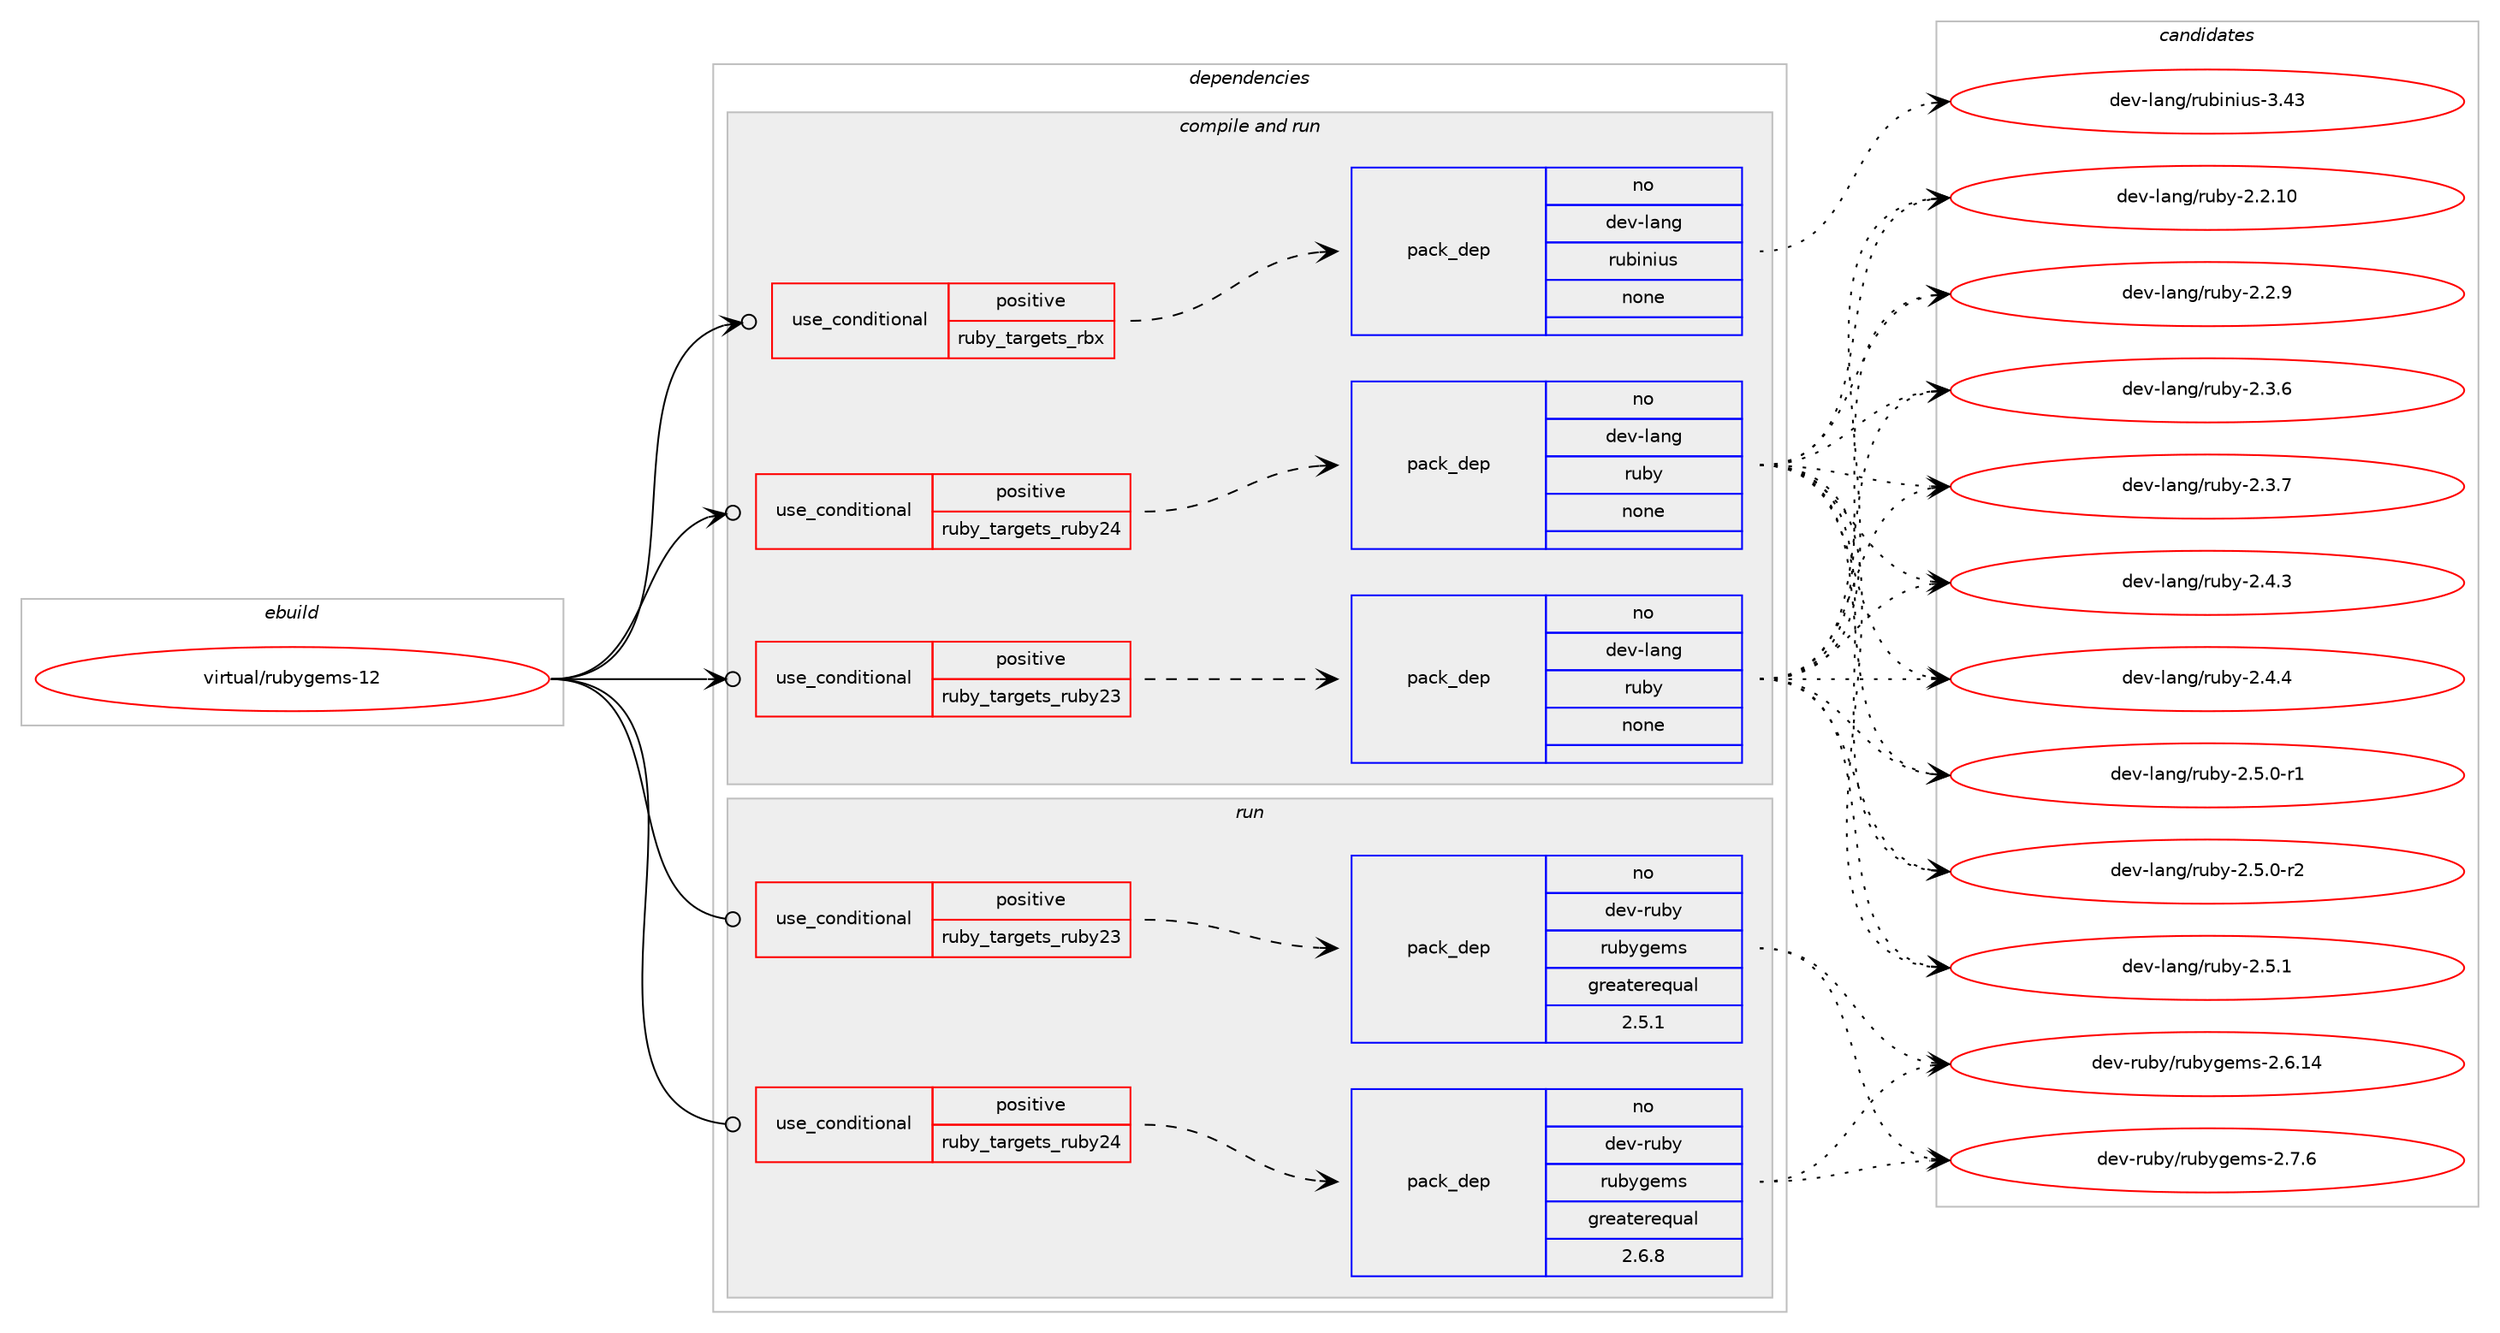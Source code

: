 digraph prolog {

# *************
# Graph options
# *************

newrank=true;
concentrate=true;
compound=true;
graph [rankdir=LR,fontname=Helvetica,fontsize=10,ranksep=1.5];#, ranksep=2.5, nodesep=0.2];
edge  [arrowhead=vee];
node  [fontname=Helvetica,fontsize=10];

# **********
# The ebuild
# **********

subgraph cluster_leftcol {
color=gray;
rank=same;
label=<<i>ebuild</i>>;
id [label="virtual/rubygems-12", color=red, width=4, href="../virtual/rubygems-12.svg"];
}

# ****************
# The dependencies
# ****************

subgraph cluster_midcol {
color=gray;
label=<<i>dependencies</i>>;
subgraph cluster_compile {
fillcolor="#eeeeee";
style=filled;
label=<<i>compile</i>>;
}
subgraph cluster_compileandrun {
fillcolor="#eeeeee";
style=filled;
label=<<i>compile and run</i>>;
subgraph cond798 {
dependency8728 [label=<<TABLE BORDER="0" CELLBORDER="1" CELLSPACING="0" CELLPADDING="4"><TR><TD ROWSPAN="3" CELLPADDING="10">use_conditional</TD></TR><TR><TD>positive</TD></TR><TR><TD>ruby_targets_rbx</TD></TR></TABLE>>, shape=none, color=red];
subgraph pack7837 {
dependency8729 [label=<<TABLE BORDER="0" CELLBORDER="1" CELLSPACING="0" CELLPADDING="4" WIDTH="220"><TR><TD ROWSPAN="6" CELLPADDING="30">pack_dep</TD></TR><TR><TD WIDTH="110">no</TD></TR><TR><TD>dev-lang</TD></TR><TR><TD>rubinius</TD></TR><TR><TD>none</TD></TR><TR><TD></TD></TR></TABLE>>, shape=none, color=blue];
}
dependency8728:e -> dependency8729:w [weight=20,style="dashed",arrowhead="vee"];
}
id:e -> dependency8728:w [weight=20,style="solid",arrowhead="odotvee"];
subgraph cond799 {
dependency8730 [label=<<TABLE BORDER="0" CELLBORDER="1" CELLSPACING="0" CELLPADDING="4"><TR><TD ROWSPAN="3" CELLPADDING="10">use_conditional</TD></TR><TR><TD>positive</TD></TR><TR><TD>ruby_targets_ruby23</TD></TR></TABLE>>, shape=none, color=red];
subgraph pack7838 {
dependency8731 [label=<<TABLE BORDER="0" CELLBORDER="1" CELLSPACING="0" CELLPADDING="4" WIDTH="220"><TR><TD ROWSPAN="6" CELLPADDING="30">pack_dep</TD></TR><TR><TD WIDTH="110">no</TD></TR><TR><TD>dev-lang</TD></TR><TR><TD>ruby</TD></TR><TR><TD>none</TD></TR><TR><TD></TD></TR></TABLE>>, shape=none, color=blue];
}
dependency8730:e -> dependency8731:w [weight=20,style="dashed",arrowhead="vee"];
}
id:e -> dependency8730:w [weight=20,style="solid",arrowhead="odotvee"];
subgraph cond800 {
dependency8732 [label=<<TABLE BORDER="0" CELLBORDER="1" CELLSPACING="0" CELLPADDING="4"><TR><TD ROWSPAN="3" CELLPADDING="10">use_conditional</TD></TR><TR><TD>positive</TD></TR><TR><TD>ruby_targets_ruby24</TD></TR></TABLE>>, shape=none, color=red];
subgraph pack7839 {
dependency8733 [label=<<TABLE BORDER="0" CELLBORDER="1" CELLSPACING="0" CELLPADDING="4" WIDTH="220"><TR><TD ROWSPAN="6" CELLPADDING="30">pack_dep</TD></TR><TR><TD WIDTH="110">no</TD></TR><TR><TD>dev-lang</TD></TR><TR><TD>ruby</TD></TR><TR><TD>none</TD></TR><TR><TD></TD></TR></TABLE>>, shape=none, color=blue];
}
dependency8732:e -> dependency8733:w [weight=20,style="dashed",arrowhead="vee"];
}
id:e -> dependency8732:w [weight=20,style="solid",arrowhead="odotvee"];
}
subgraph cluster_run {
fillcolor="#eeeeee";
style=filled;
label=<<i>run</i>>;
subgraph cond801 {
dependency8734 [label=<<TABLE BORDER="0" CELLBORDER="1" CELLSPACING="0" CELLPADDING="4"><TR><TD ROWSPAN="3" CELLPADDING="10">use_conditional</TD></TR><TR><TD>positive</TD></TR><TR><TD>ruby_targets_ruby23</TD></TR></TABLE>>, shape=none, color=red];
subgraph pack7840 {
dependency8735 [label=<<TABLE BORDER="0" CELLBORDER="1" CELLSPACING="0" CELLPADDING="4" WIDTH="220"><TR><TD ROWSPAN="6" CELLPADDING="30">pack_dep</TD></TR><TR><TD WIDTH="110">no</TD></TR><TR><TD>dev-ruby</TD></TR><TR><TD>rubygems</TD></TR><TR><TD>greaterequal</TD></TR><TR><TD>2.5.1</TD></TR></TABLE>>, shape=none, color=blue];
}
dependency8734:e -> dependency8735:w [weight=20,style="dashed",arrowhead="vee"];
}
id:e -> dependency8734:w [weight=20,style="solid",arrowhead="odot"];
subgraph cond802 {
dependency8736 [label=<<TABLE BORDER="0" CELLBORDER="1" CELLSPACING="0" CELLPADDING="4"><TR><TD ROWSPAN="3" CELLPADDING="10">use_conditional</TD></TR><TR><TD>positive</TD></TR><TR><TD>ruby_targets_ruby24</TD></TR></TABLE>>, shape=none, color=red];
subgraph pack7841 {
dependency8737 [label=<<TABLE BORDER="0" CELLBORDER="1" CELLSPACING="0" CELLPADDING="4" WIDTH="220"><TR><TD ROWSPAN="6" CELLPADDING="30">pack_dep</TD></TR><TR><TD WIDTH="110">no</TD></TR><TR><TD>dev-ruby</TD></TR><TR><TD>rubygems</TD></TR><TR><TD>greaterequal</TD></TR><TR><TD>2.6.8</TD></TR></TABLE>>, shape=none, color=blue];
}
dependency8736:e -> dependency8737:w [weight=20,style="dashed",arrowhead="vee"];
}
id:e -> dependency8736:w [weight=20,style="solid",arrowhead="odot"];
}
}

# **************
# The candidates
# **************

subgraph cluster_choices {
rank=same;
color=gray;
label=<<i>candidates</i>>;

subgraph choice7837 {
color=black;
nodesep=1;
choice100101118451089711010347114117981051101051171154551465251 [label="dev-lang/rubinius-3.43", color=red, width=4,href="../dev-lang/rubinius-3.43.svg"];
dependency8729:e -> choice100101118451089711010347114117981051101051171154551465251:w [style=dotted,weight="100"];
}
subgraph choice7838 {
color=black;
nodesep=1;
choice1001011184510897110103471141179812145504650464948 [label="dev-lang/ruby-2.2.10", color=red, width=4,href="../dev-lang/ruby-2.2.10.svg"];
choice10010111845108971101034711411798121455046504657 [label="dev-lang/ruby-2.2.9", color=red, width=4,href="../dev-lang/ruby-2.2.9.svg"];
choice10010111845108971101034711411798121455046514654 [label="dev-lang/ruby-2.3.6", color=red, width=4,href="../dev-lang/ruby-2.3.6.svg"];
choice10010111845108971101034711411798121455046514655 [label="dev-lang/ruby-2.3.7", color=red, width=4,href="../dev-lang/ruby-2.3.7.svg"];
choice10010111845108971101034711411798121455046524651 [label="dev-lang/ruby-2.4.3", color=red, width=4,href="../dev-lang/ruby-2.4.3.svg"];
choice10010111845108971101034711411798121455046524652 [label="dev-lang/ruby-2.4.4", color=red, width=4,href="../dev-lang/ruby-2.4.4.svg"];
choice100101118451089711010347114117981214550465346484511449 [label="dev-lang/ruby-2.5.0-r1", color=red, width=4,href="../dev-lang/ruby-2.5.0-r1.svg"];
choice100101118451089711010347114117981214550465346484511450 [label="dev-lang/ruby-2.5.0-r2", color=red, width=4,href="../dev-lang/ruby-2.5.0-r2.svg"];
choice10010111845108971101034711411798121455046534649 [label="dev-lang/ruby-2.5.1", color=red, width=4,href="../dev-lang/ruby-2.5.1.svg"];
dependency8731:e -> choice1001011184510897110103471141179812145504650464948:w [style=dotted,weight="100"];
dependency8731:e -> choice10010111845108971101034711411798121455046504657:w [style=dotted,weight="100"];
dependency8731:e -> choice10010111845108971101034711411798121455046514654:w [style=dotted,weight="100"];
dependency8731:e -> choice10010111845108971101034711411798121455046514655:w [style=dotted,weight="100"];
dependency8731:e -> choice10010111845108971101034711411798121455046524651:w [style=dotted,weight="100"];
dependency8731:e -> choice10010111845108971101034711411798121455046524652:w [style=dotted,weight="100"];
dependency8731:e -> choice100101118451089711010347114117981214550465346484511449:w [style=dotted,weight="100"];
dependency8731:e -> choice100101118451089711010347114117981214550465346484511450:w [style=dotted,weight="100"];
dependency8731:e -> choice10010111845108971101034711411798121455046534649:w [style=dotted,weight="100"];
}
subgraph choice7839 {
color=black;
nodesep=1;
choice1001011184510897110103471141179812145504650464948 [label="dev-lang/ruby-2.2.10", color=red, width=4,href="../dev-lang/ruby-2.2.10.svg"];
choice10010111845108971101034711411798121455046504657 [label="dev-lang/ruby-2.2.9", color=red, width=4,href="../dev-lang/ruby-2.2.9.svg"];
choice10010111845108971101034711411798121455046514654 [label="dev-lang/ruby-2.3.6", color=red, width=4,href="../dev-lang/ruby-2.3.6.svg"];
choice10010111845108971101034711411798121455046514655 [label="dev-lang/ruby-2.3.7", color=red, width=4,href="../dev-lang/ruby-2.3.7.svg"];
choice10010111845108971101034711411798121455046524651 [label="dev-lang/ruby-2.4.3", color=red, width=4,href="../dev-lang/ruby-2.4.3.svg"];
choice10010111845108971101034711411798121455046524652 [label="dev-lang/ruby-2.4.4", color=red, width=4,href="../dev-lang/ruby-2.4.4.svg"];
choice100101118451089711010347114117981214550465346484511449 [label="dev-lang/ruby-2.5.0-r1", color=red, width=4,href="../dev-lang/ruby-2.5.0-r1.svg"];
choice100101118451089711010347114117981214550465346484511450 [label="dev-lang/ruby-2.5.0-r2", color=red, width=4,href="../dev-lang/ruby-2.5.0-r2.svg"];
choice10010111845108971101034711411798121455046534649 [label="dev-lang/ruby-2.5.1", color=red, width=4,href="../dev-lang/ruby-2.5.1.svg"];
dependency8733:e -> choice1001011184510897110103471141179812145504650464948:w [style=dotted,weight="100"];
dependency8733:e -> choice10010111845108971101034711411798121455046504657:w [style=dotted,weight="100"];
dependency8733:e -> choice10010111845108971101034711411798121455046514654:w [style=dotted,weight="100"];
dependency8733:e -> choice10010111845108971101034711411798121455046514655:w [style=dotted,weight="100"];
dependency8733:e -> choice10010111845108971101034711411798121455046524651:w [style=dotted,weight="100"];
dependency8733:e -> choice10010111845108971101034711411798121455046524652:w [style=dotted,weight="100"];
dependency8733:e -> choice100101118451089711010347114117981214550465346484511449:w [style=dotted,weight="100"];
dependency8733:e -> choice100101118451089711010347114117981214550465346484511450:w [style=dotted,weight="100"];
dependency8733:e -> choice10010111845108971101034711411798121455046534649:w [style=dotted,weight="100"];
}
subgraph choice7840 {
color=black;
nodesep=1;
choice1001011184511411798121471141179812110310110911545504654464952 [label="dev-ruby/rubygems-2.6.14", color=red, width=4,href="../dev-ruby/rubygems-2.6.14.svg"];
choice10010111845114117981214711411798121103101109115455046554654 [label="dev-ruby/rubygems-2.7.6", color=red, width=4,href="../dev-ruby/rubygems-2.7.6.svg"];
dependency8735:e -> choice1001011184511411798121471141179812110310110911545504654464952:w [style=dotted,weight="100"];
dependency8735:e -> choice10010111845114117981214711411798121103101109115455046554654:w [style=dotted,weight="100"];
}
subgraph choice7841 {
color=black;
nodesep=1;
choice1001011184511411798121471141179812110310110911545504654464952 [label="dev-ruby/rubygems-2.6.14", color=red, width=4,href="../dev-ruby/rubygems-2.6.14.svg"];
choice10010111845114117981214711411798121103101109115455046554654 [label="dev-ruby/rubygems-2.7.6", color=red, width=4,href="../dev-ruby/rubygems-2.7.6.svg"];
dependency8737:e -> choice1001011184511411798121471141179812110310110911545504654464952:w [style=dotted,weight="100"];
dependency8737:e -> choice10010111845114117981214711411798121103101109115455046554654:w [style=dotted,weight="100"];
}
}

}
